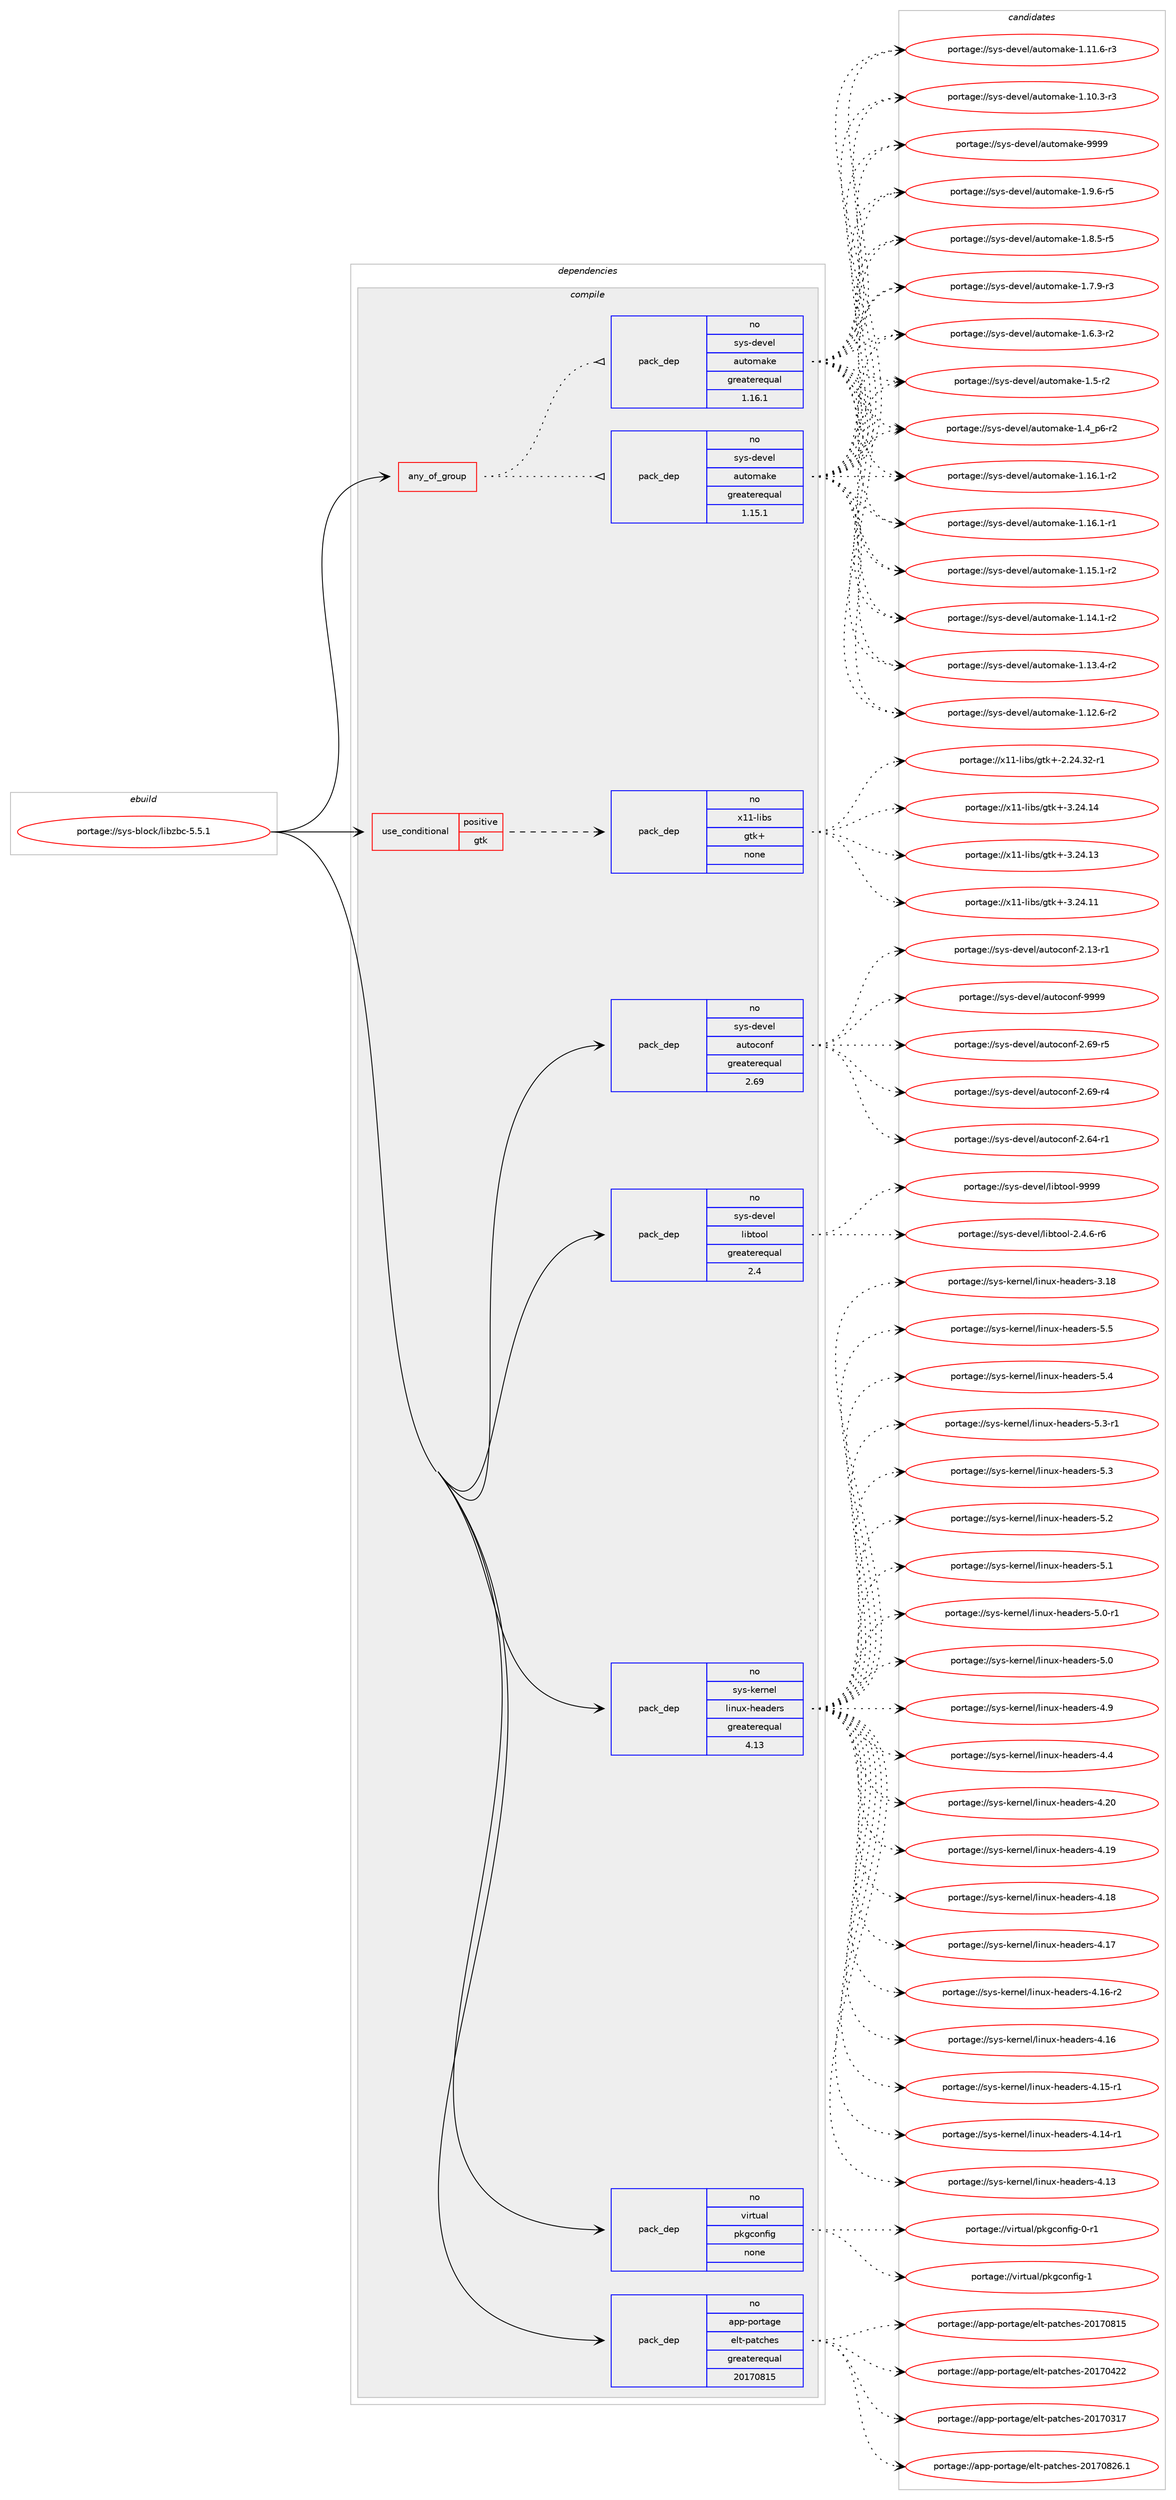 digraph prolog {

# *************
# Graph options
# *************

newrank=true;
concentrate=true;
compound=true;
graph [rankdir=LR,fontname=Helvetica,fontsize=10,ranksep=1.5];#, ranksep=2.5, nodesep=0.2];
edge  [arrowhead=vee];
node  [fontname=Helvetica,fontsize=10];

# **********
# The ebuild
# **********

subgraph cluster_leftcol {
color=gray;
rank=same;
label=<<i>ebuild</i>>;
id [label="portage://sys-block/libzbc-5.5.1", color=red, width=4, href="../sys-block/libzbc-5.5.1.svg"];
}

# ****************
# The dependencies
# ****************

subgraph cluster_midcol {
color=gray;
label=<<i>dependencies</i>>;
subgraph cluster_compile {
fillcolor="#eeeeee";
style=filled;
label=<<i>compile</i>>;
subgraph any819 {
dependency34137 [label=<<TABLE BORDER="0" CELLBORDER="1" CELLSPACING="0" CELLPADDING="4"><TR><TD CELLPADDING="10">any_of_group</TD></TR></TABLE>>, shape=none, color=red];subgraph pack26683 {
dependency34138 [label=<<TABLE BORDER="0" CELLBORDER="1" CELLSPACING="0" CELLPADDING="4" WIDTH="220"><TR><TD ROWSPAN="6" CELLPADDING="30">pack_dep</TD></TR><TR><TD WIDTH="110">no</TD></TR><TR><TD>sys-devel</TD></TR><TR><TD>automake</TD></TR><TR><TD>greaterequal</TD></TR><TR><TD>1.16.1</TD></TR></TABLE>>, shape=none, color=blue];
}
dependency34137:e -> dependency34138:w [weight=20,style="dotted",arrowhead="oinv"];
subgraph pack26684 {
dependency34139 [label=<<TABLE BORDER="0" CELLBORDER="1" CELLSPACING="0" CELLPADDING="4" WIDTH="220"><TR><TD ROWSPAN="6" CELLPADDING="30">pack_dep</TD></TR><TR><TD WIDTH="110">no</TD></TR><TR><TD>sys-devel</TD></TR><TR><TD>automake</TD></TR><TR><TD>greaterequal</TD></TR><TR><TD>1.15.1</TD></TR></TABLE>>, shape=none, color=blue];
}
dependency34137:e -> dependency34139:w [weight=20,style="dotted",arrowhead="oinv"];
}
id:e -> dependency34137:w [weight=20,style="solid",arrowhead="vee"];
subgraph cond6600 {
dependency34140 [label=<<TABLE BORDER="0" CELLBORDER="1" CELLSPACING="0" CELLPADDING="4"><TR><TD ROWSPAN="3" CELLPADDING="10">use_conditional</TD></TR><TR><TD>positive</TD></TR><TR><TD>gtk</TD></TR></TABLE>>, shape=none, color=red];
subgraph pack26685 {
dependency34141 [label=<<TABLE BORDER="0" CELLBORDER="1" CELLSPACING="0" CELLPADDING="4" WIDTH="220"><TR><TD ROWSPAN="6" CELLPADDING="30">pack_dep</TD></TR><TR><TD WIDTH="110">no</TD></TR><TR><TD>x11-libs</TD></TR><TR><TD>gtk+</TD></TR><TR><TD>none</TD></TR><TR><TD></TD></TR></TABLE>>, shape=none, color=blue];
}
dependency34140:e -> dependency34141:w [weight=20,style="dashed",arrowhead="vee"];
}
id:e -> dependency34140:w [weight=20,style="solid",arrowhead="vee"];
subgraph pack26686 {
dependency34142 [label=<<TABLE BORDER="0" CELLBORDER="1" CELLSPACING="0" CELLPADDING="4" WIDTH="220"><TR><TD ROWSPAN="6" CELLPADDING="30">pack_dep</TD></TR><TR><TD WIDTH="110">no</TD></TR><TR><TD>app-portage</TD></TR><TR><TD>elt-patches</TD></TR><TR><TD>greaterequal</TD></TR><TR><TD>20170815</TD></TR></TABLE>>, shape=none, color=blue];
}
id:e -> dependency34142:w [weight=20,style="solid",arrowhead="vee"];
subgraph pack26687 {
dependency34143 [label=<<TABLE BORDER="0" CELLBORDER="1" CELLSPACING="0" CELLPADDING="4" WIDTH="220"><TR><TD ROWSPAN="6" CELLPADDING="30">pack_dep</TD></TR><TR><TD WIDTH="110">no</TD></TR><TR><TD>sys-devel</TD></TR><TR><TD>autoconf</TD></TR><TR><TD>greaterequal</TD></TR><TR><TD>2.69</TD></TR></TABLE>>, shape=none, color=blue];
}
id:e -> dependency34143:w [weight=20,style="solid",arrowhead="vee"];
subgraph pack26688 {
dependency34144 [label=<<TABLE BORDER="0" CELLBORDER="1" CELLSPACING="0" CELLPADDING="4" WIDTH="220"><TR><TD ROWSPAN="6" CELLPADDING="30">pack_dep</TD></TR><TR><TD WIDTH="110">no</TD></TR><TR><TD>sys-devel</TD></TR><TR><TD>libtool</TD></TR><TR><TD>greaterequal</TD></TR><TR><TD>2.4</TD></TR></TABLE>>, shape=none, color=blue];
}
id:e -> dependency34144:w [weight=20,style="solid",arrowhead="vee"];
subgraph pack26689 {
dependency34145 [label=<<TABLE BORDER="0" CELLBORDER="1" CELLSPACING="0" CELLPADDING="4" WIDTH="220"><TR><TD ROWSPAN="6" CELLPADDING="30">pack_dep</TD></TR><TR><TD WIDTH="110">no</TD></TR><TR><TD>sys-kernel</TD></TR><TR><TD>linux-headers</TD></TR><TR><TD>greaterequal</TD></TR><TR><TD>4.13</TD></TR></TABLE>>, shape=none, color=blue];
}
id:e -> dependency34145:w [weight=20,style="solid",arrowhead="vee"];
subgraph pack26690 {
dependency34146 [label=<<TABLE BORDER="0" CELLBORDER="1" CELLSPACING="0" CELLPADDING="4" WIDTH="220"><TR><TD ROWSPAN="6" CELLPADDING="30">pack_dep</TD></TR><TR><TD WIDTH="110">no</TD></TR><TR><TD>virtual</TD></TR><TR><TD>pkgconfig</TD></TR><TR><TD>none</TD></TR><TR><TD></TD></TR></TABLE>>, shape=none, color=blue];
}
id:e -> dependency34146:w [weight=20,style="solid",arrowhead="vee"];
}
subgraph cluster_compileandrun {
fillcolor="#eeeeee";
style=filled;
label=<<i>compile and run</i>>;
}
subgraph cluster_run {
fillcolor="#eeeeee";
style=filled;
label=<<i>run</i>>;
}
}

# **************
# The candidates
# **************

subgraph cluster_choices {
rank=same;
color=gray;
label=<<i>candidates</i>>;

subgraph choice26683 {
color=black;
nodesep=1;
choice115121115451001011181011084797117116111109971071014557575757 [label="portage://sys-devel/automake-9999", color=red, width=4,href="../sys-devel/automake-9999.svg"];
choice115121115451001011181011084797117116111109971071014549465746544511453 [label="portage://sys-devel/automake-1.9.6-r5", color=red, width=4,href="../sys-devel/automake-1.9.6-r5.svg"];
choice115121115451001011181011084797117116111109971071014549465646534511453 [label="portage://sys-devel/automake-1.8.5-r5", color=red, width=4,href="../sys-devel/automake-1.8.5-r5.svg"];
choice115121115451001011181011084797117116111109971071014549465546574511451 [label="portage://sys-devel/automake-1.7.9-r3", color=red, width=4,href="../sys-devel/automake-1.7.9-r3.svg"];
choice115121115451001011181011084797117116111109971071014549465446514511450 [label="portage://sys-devel/automake-1.6.3-r2", color=red, width=4,href="../sys-devel/automake-1.6.3-r2.svg"];
choice11512111545100101118101108479711711611110997107101454946534511450 [label="portage://sys-devel/automake-1.5-r2", color=red, width=4,href="../sys-devel/automake-1.5-r2.svg"];
choice115121115451001011181011084797117116111109971071014549465295112544511450 [label="portage://sys-devel/automake-1.4_p6-r2", color=red, width=4,href="../sys-devel/automake-1.4_p6-r2.svg"];
choice11512111545100101118101108479711711611110997107101454946495446494511450 [label="portage://sys-devel/automake-1.16.1-r2", color=red, width=4,href="../sys-devel/automake-1.16.1-r2.svg"];
choice11512111545100101118101108479711711611110997107101454946495446494511449 [label="portage://sys-devel/automake-1.16.1-r1", color=red, width=4,href="../sys-devel/automake-1.16.1-r1.svg"];
choice11512111545100101118101108479711711611110997107101454946495346494511450 [label="portage://sys-devel/automake-1.15.1-r2", color=red, width=4,href="../sys-devel/automake-1.15.1-r2.svg"];
choice11512111545100101118101108479711711611110997107101454946495246494511450 [label="portage://sys-devel/automake-1.14.1-r2", color=red, width=4,href="../sys-devel/automake-1.14.1-r2.svg"];
choice11512111545100101118101108479711711611110997107101454946495146524511450 [label="portage://sys-devel/automake-1.13.4-r2", color=red, width=4,href="../sys-devel/automake-1.13.4-r2.svg"];
choice11512111545100101118101108479711711611110997107101454946495046544511450 [label="portage://sys-devel/automake-1.12.6-r2", color=red, width=4,href="../sys-devel/automake-1.12.6-r2.svg"];
choice11512111545100101118101108479711711611110997107101454946494946544511451 [label="portage://sys-devel/automake-1.11.6-r3", color=red, width=4,href="../sys-devel/automake-1.11.6-r3.svg"];
choice11512111545100101118101108479711711611110997107101454946494846514511451 [label="portage://sys-devel/automake-1.10.3-r3", color=red, width=4,href="../sys-devel/automake-1.10.3-r3.svg"];
dependency34138:e -> choice115121115451001011181011084797117116111109971071014557575757:w [style=dotted,weight="100"];
dependency34138:e -> choice115121115451001011181011084797117116111109971071014549465746544511453:w [style=dotted,weight="100"];
dependency34138:e -> choice115121115451001011181011084797117116111109971071014549465646534511453:w [style=dotted,weight="100"];
dependency34138:e -> choice115121115451001011181011084797117116111109971071014549465546574511451:w [style=dotted,weight="100"];
dependency34138:e -> choice115121115451001011181011084797117116111109971071014549465446514511450:w [style=dotted,weight="100"];
dependency34138:e -> choice11512111545100101118101108479711711611110997107101454946534511450:w [style=dotted,weight="100"];
dependency34138:e -> choice115121115451001011181011084797117116111109971071014549465295112544511450:w [style=dotted,weight="100"];
dependency34138:e -> choice11512111545100101118101108479711711611110997107101454946495446494511450:w [style=dotted,weight="100"];
dependency34138:e -> choice11512111545100101118101108479711711611110997107101454946495446494511449:w [style=dotted,weight="100"];
dependency34138:e -> choice11512111545100101118101108479711711611110997107101454946495346494511450:w [style=dotted,weight="100"];
dependency34138:e -> choice11512111545100101118101108479711711611110997107101454946495246494511450:w [style=dotted,weight="100"];
dependency34138:e -> choice11512111545100101118101108479711711611110997107101454946495146524511450:w [style=dotted,weight="100"];
dependency34138:e -> choice11512111545100101118101108479711711611110997107101454946495046544511450:w [style=dotted,weight="100"];
dependency34138:e -> choice11512111545100101118101108479711711611110997107101454946494946544511451:w [style=dotted,weight="100"];
dependency34138:e -> choice11512111545100101118101108479711711611110997107101454946494846514511451:w [style=dotted,weight="100"];
}
subgraph choice26684 {
color=black;
nodesep=1;
choice115121115451001011181011084797117116111109971071014557575757 [label="portage://sys-devel/automake-9999", color=red, width=4,href="../sys-devel/automake-9999.svg"];
choice115121115451001011181011084797117116111109971071014549465746544511453 [label="portage://sys-devel/automake-1.9.6-r5", color=red, width=4,href="../sys-devel/automake-1.9.6-r5.svg"];
choice115121115451001011181011084797117116111109971071014549465646534511453 [label="portage://sys-devel/automake-1.8.5-r5", color=red, width=4,href="../sys-devel/automake-1.8.5-r5.svg"];
choice115121115451001011181011084797117116111109971071014549465546574511451 [label="portage://sys-devel/automake-1.7.9-r3", color=red, width=4,href="../sys-devel/automake-1.7.9-r3.svg"];
choice115121115451001011181011084797117116111109971071014549465446514511450 [label="portage://sys-devel/automake-1.6.3-r2", color=red, width=4,href="../sys-devel/automake-1.6.3-r2.svg"];
choice11512111545100101118101108479711711611110997107101454946534511450 [label="portage://sys-devel/automake-1.5-r2", color=red, width=4,href="../sys-devel/automake-1.5-r2.svg"];
choice115121115451001011181011084797117116111109971071014549465295112544511450 [label="portage://sys-devel/automake-1.4_p6-r2", color=red, width=4,href="../sys-devel/automake-1.4_p6-r2.svg"];
choice11512111545100101118101108479711711611110997107101454946495446494511450 [label="portage://sys-devel/automake-1.16.1-r2", color=red, width=4,href="../sys-devel/automake-1.16.1-r2.svg"];
choice11512111545100101118101108479711711611110997107101454946495446494511449 [label="portage://sys-devel/automake-1.16.1-r1", color=red, width=4,href="../sys-devel/automake-1.16.1-r1.svg"];
choice11512111545100101118101108479711711611110997107101454946495346494511450 [label="portage://sys-devel/automake-1.15.1-r2", color=red, width=4,href="../sys-devel/automake-1.15.1-r2.svg"];
choice11512111545100101118101108479711711611110997107101454946495246494511450 [label="portage://sys-devel/automake-1.14.1-r2", color=red, width=4,href="../sys-devel/automake-1.14.1-r2.svg"];
choice11512111545100101118101108479711711611110997107101454946495146524511450 [label="portage://sys-devel/automake-1.13.4-r2", color=red, width=4,href="../sys-devel/automake-1.13.4-r2.svg"];
choice11512111545100101118101108479711711611110997107101454946495046544511450 [label="portage://sys-devel/automake-1.12.6-r2", color=red, width=4,href="../sys-devel/automake-1.12.6-r2.svg"];
choice11512111545100101118101108479711711611110997107101454946494946544511451 [label="portage://sys-devel/automake-1.11.6-r3", color=red, width=4,href="../sys-devel/automake-1.11.6-r3.svg"];
choice11512111545100101118101108479711711611110997107101454946494846514511451 [label="portage://sys-devel/automake-1.10.3-r3", color=red, width=4,href="../sys-devel/automake-1.10.3-r3.svg"];
dependency34139:e -> choice115121115451001011181011084797117116111109971071014557575757:w [style=dotted,weight="100"];
dependency34139:e -> choice115121115451001011181011084797117116111109971071014549465746544511453:w [style=dotted,weight="100"];
dependency34139:e -> choice115121115451001011181011084797117116111109971071014549465646534511453:w [style=dotted,weight="100"];
dependency34139:e -> choice115121115451001011181011084797117116111109971071014549465546574511451:w [style=dotted,weight="100"];
dependency34139:e -> choice115121115451001011181011084797117116111109971071014549465446514511450:w [style=dotted,weight="100"];
dependency34139:e -> choice11512111545100101118101108479711711611110997107101454946534511450:w [style=dotted,weight="100"];
dependency34139:e -> choice115121115451001011181011084797117116111109971071014549465295112544511450:w [style=dotted,weight="100"];
dependency34139:e -> choice11512111545100101118101108479711711611110997107101454946495446494511450:w [style=dotted,weight="100"];
dependency34139:e -> choice11512111545100101118101108479711711611110997107101454946495446494511449:w [style=dotted,weight="100"];
dependency34139:e -> choice11512111545100101118101108479711711611110997107101454946495346494511450:w [style=dotted,weight="100"];
dependency34139:e -> choice11512111545100101118101108479711711611110997107101454946495246494511450:w [style=dotted,weight="100"];
dependency34139:e -> choice11512111545100101118101108479711711611110997107101454946495146524511450:w [style=dotted,weight="100"];
dependency34139:e -> choice11512111545100101118101108479711711611110997107101454946495046544511450:w [style=dotted,weight="100"];
dependency34139:e -> choice11512111545100101118101108479711711611110997107101454946494946544511451:w [style=dotted,weight="100"];
dependency34139:e -> choice11512111545100101118101108479711711611110997107101454946494846514511451:w [style=dotted,weight="100"];
}
subgraph choice26685 {
color=black;
nodesep=1;
choice1204949451081059811547103116107434551465052464952 [label="portage://x11-libs/gtk+-3.24.14", color=red, width=4,href="../x11-libs/gtk+-3.24.14.svg"];
choice1204949451081059811547103116107434551465052464951 [label="portage://x11-libs/gtk+-3.24.13", color=red, width=4,href="../x11-libs/gtk+-3.24.13.svg"];
choice1204949451081059811547103116107434551465052464949 [label="portage://x11-libs/gtk+-3.24.11", color=red, width=4,href="../x11-libs/gtk+-3.24.11.svg"];
choice12049494510810598115471031161074345504650524651504511449 [label="portage://x11-libs/gtk+-2.24.32-r1", color=red, width=4,href="../x11-libs/gtk+-2.24.32-r1.svg"];
dependency34141:e -> choice1204949451081059811547103116107434551465052464952:w [style=dotted,weight="100"];
dependency34141:e -> choice1204949451081059811547103116107434551465052464951:w [style=dotted,weight="100"];
dependency34141:e -> choice1204949451081059811547103116107434551465052464949:w [style=dotted,weight="100"];
dependency34141:e -> choice12049494510810598115471031161074345504650524651504511449:w [style=dotted,weight="100"];
}
subgraph choice26686 {
color=black;
nodesep=1;
choice971121124511211111411697103101471011081164511297116991041011154550484955485650544649 [label="portage://app-portage/elt-patches-20170826.1", color=red, width=4,href="../app-portage/elt-patches-20170826.1.svg"];
choice97112112451121111141169710310147101108116451129711699104101115455048495548564953 [label="portage://app-portage/elt-patches-20170815", color=red, width=4,href="../app-portage/elt-patches-20170815.svg"];
choice97112112451121111141169710310147101108116451129711699104101115455048495548525050 [label="portage://app-portage/elt-patches-20170422", color=red, width=4,href="../app-portage/elt-patches-20170422.svg"];
choice97112112451121111141169710310147101108116451129711699104101115455048495548514955 [label="portage://app-portage/elt-patches-20170317", color=red, width=4,href="../app-portage/elt-patches-20170317.svg"];
dependency34142:e -> choice971121124511211111411697103101471011081164511297116991041011154550484955485650544649:w [style=dotted,weight="100"];
dependency34142:e -> choice97112112451121111141169710310147101108116451129711699104101115455048495548564953:w [style=dotted,weight="100"];
dependency34142:e -> choice97112112451121111141169710310147101108116451129711699104101115455048495548525050:w [style=dotted,weight="100"];
dependency34142:e -> choice97112112451121111141169710310147101108116451129711699104101115455048495548514955:w [style=dotted,weight="100"];
}
subgraph choice26687 {
color=black;
nodesep=1;
choice115121115451001011181011084797117116111991111101024557575757 [label="portage://sys-devel/autoconf-9999", color=red, width=4,href="../sys-devel/autoconf-9999.svg"];
choice1151211154510010111810110847971171161119911111010245504654574511453 [label="portage://sys-devel/autoconf-2.69-r5", color=red, width=4,href="../sys-devel/autoconf-2.69-r5.svg"];
choice1151211154510010111810110847971171161119911111010245504654574511452 [label="portage://sys-devel/autoconf-2.69-r4", color=red, width=4,href="../sys-devel/autoconf-2.69-r4.svg"];
choice1151211154510010111810110847971171161119911111010245504654524511449 [label="portage://sys-devel/autoconf-2.64-r1", color=red, width=4,href="../sys-devel/autoconf-2.64-r1.svg"];
choice1151211154510010111810110847971171161119911111010245504649514511449 [label="portage://sys-devel/autoconf-2.13-r1", color=red, width=4,href="../sys-devel/autoconf-2.13-r1.svg"];
dependency34143:e -> choice115121115451001011181011084797117116111991111101024557575757:w [style=dotted,weight="100"];
dependency34143:e -> choice1151211154510010111810110847971171161119911111010245504654574511453:w [style=dotted,weight="100"];
dependency34143:e -> choice1151211154510010111810110847971171161119911111010245504654574511452:w [style=dotted,weight="100"];
dependency34143:e -> choice1151211154510010111810110847971171161119911111010245504654524511449:w [style=dotted,weight="100"];
dependency34143:e -> choice1151211154510010111810110847971171161119911111010245504649514511449:w [style=dotted,weight="100"];
}
subgraph choice26688 {
color=black;
nodesep=1;
choice1151211154510010111810110847108105981161111111084557575757 [label="portage://sys-devel/libtool-9999", color=red, width=4,href="../sys-devel/libtool-9999.svg"];
choice1151211154510010111810110847108105981161111111084550465246544511454 [label="portage://sys-devel/libtool-2.4.6-r6", color=red, width=4,href="../sys-devel/libtool-2.4.6-r6.svg"];
dependency34144:e -> choice1151211154510010111810110847108105981161111111084557575757:w [style=dotted,weight="100"];
dependency34144:e -> choice1151211154510010111810110847108105981161111111084550465246544511454:w [style=dotted,weight="100"];
}
subgraph choice26689 {
color=black;
nodesep=1;
choice1151211154510710111411010110847108105110117120451041019710010111411545534653 [label="portage://sys-kernel/linux-headers-5.5", color=red, width=4,href="../sys-kernel/linux-headers-5.5.svg"];
choice1151211154510710111411010110847108105110117120451041019710010111411545534652 [label="portage://sys-kernel/linux-headers-5.4", color=red, width=4,href="../sys-kernel/linux-headers-5.4.svg"];
choice11512111545107101114110101108471081051101171204510410197100101114115455346514511449 [label="portage://sys-kernel/linux-headers-5.3-r1", color=red, width=4,href="../sys-kernel/linux-headers-5.3-r1.svg"];
choice1151211154510710111411010110847108105110117120451041019710010111411545534651 [label="portage://sys-kernel/linux-headers-5.3", color=red, width=4,href="../sys-kernel/linux-headers-5.3.svg"];
choice1151211154510710111411010110847108105110117120451041019710010111411545534650 [label="portage://sys-kernel/linux-headers-5.2", color=red, width=4,href="../sys-kernel/linux-headers-5.2.svg"];
choice1151211154510710111411010110847108105110117120451041019710010111411545534649 [label="portage://sys-kernel/linux-headers-5.1", color=red, width=4,href="../sys-kernel/linux-headers-5.1.svg"];
choice11512111545107101114110101108471081051101171204510410197100101114115455346484511449 [label="portage://sys-kernel/linux-headers-5.0-r1", color=red, width=4,href="../sys-kernel/linux-headers-5.0-r1.svg"];
choice1151211154510710111411010110847108105110117120451041019710010111411545534648 [label="portage://sys-kernel/linux-headers-5.0", color=red, width=4,href="../sys-kernel/linux-headers-5.0.svg"];
choice1151211154510710111411010110847108105110117120451041019710010111411545524657 [label="portage://sys-kernel/linux-headers-4.9", color=red, width=4,href="../sys-kernel/linux-headers-4.9.svg"];
choice1151211154510710111411010110847108105110117120451041019710010111411545524652 [label="portage://sys-kernel/linux-headers-4.4", color=red, width=4,href="../sys-kernel/linux-headers-4.4.svg"];
choice115121115451071011141101011084710810511011712045104101971001011141154552465048 [label="portage://sys-kernel/linux-headers-4.20", color=red, width=4,href="../sys-kernel/linux-headers-4.20.svg"];
choice115121115451071011141101011084710810511011712045104101971001011141154552464957 [label="portage://sys-kernel/linux-headers-4.19", color=red, width=4,href="../sys-kernel/linux-headers-4.19.svg"];
choice115121115451071011141101011084710810511011712045104101971001011141154552464956 [label="portage://sys-kernel/linux-headers-4.18", color=red, width=4,href="../sys-kernel/linux-headers-4.18.svg"];
choice115121115451071011141101011084710810511011712045104101971001011141154552464955 [label="portage://sys-kernel/linux-headers-4.17", color=red, width=4,href="../sys-kernel/linux-headers-4.17.svg"];
choice1151211154510710111411010110847108105110117120451041019710010111411545524649544511450 [label="portage://sys-kernel/linux-headers-4.16-r2", color=red, width=4,href="../sys-kernel/linux-headers-4.16-r2.svg"];
choice115121115451071011141101011084710810511011712045104101971001011141154552464954 [label="portage://sys-kernel/linux-headers-4.16", color=red, width=4,href="../sys-kernel/linux-headers-4.16.svg"];
choice1151211154510710111411010110847108105110117120451041019710010111411545524649534511449 [label="portage://sys-kernel/linux-headers-4.15-r1", color=red, width=4,href="../sys-kernel/linux-headers-4.15-r1.svg"];
choice1151211154510710111411010110847108105110117120451041019710010111411545524649524511449 [label="portage://sys-kernel/linux-headers-4.14-r1", color=red, width=4,href="../sys-kernel/linux-headers-4.14-r1.svg"];
choice115121115451071011141101011084710810511011712045104101971001011141154552464951 [label="portage://sys-kernel/linux-headers-4.13", color=red, width=4,href="../sys-kernel/linux-headers-4.13.svg"];
choice115121115451071011141101011084710810511011712045104101971001011141154551464956 [label="portage://sys-kernel/linux-headers-3.18", color=red, width=4,href="../sys-kernel/linux-headers-3.18.svg"];
dependency34145:e -> choice1151211154510710111411010110847108105110117120451041019710010111411545534653:w [style=dotted,weight="100"];
dependency34145:e -> choice1151211154510710111411010110847108105110117120451041019710010111411545534652:w [style=dotted,weight="100"];
dependency34145:e -> choice11512111545107101114110101108471081051101171204510410197100101114115455346514511449:w [style=dotted,weight="100"];
dependency34145:e -> choice1151211154510710111411010110847108105110117120451041019710010111411545534651:w [style=dotted,weight="100"];
dependency34145:e -> choice1151211154510710111411010110847108105110117120451041019710010111411545534650:w [style=dotted,weight="100"];
dependency34145:e -> choice1151211154510710111411010110847108105110117120451041019710010111411545534649:w [style=dotted,weight="100"];
dependency34145:e -> choice11512111545107101114110101108471081051101171204510410197100101114115455346484511449:w [style=dotted,weight="100"];
dependency34145:e -> choice1151211154510710111411010110847108105110117120451041019710010111411545534648:w [style=dotted,weight="100"];
dependency34145:e -> choice1151211154510710111411010110847108105110117120451041019710010111411545524657:w [style=dotted,weight="100"];
dependency34145:e -> choice1151211154510710111411010110847108105110117120451041019710010111411545524652:w [style=dotted,weight="100"];
dependency34145:e -> choice115121115451071011141101011084710810511011712045104101971001011141154552465048:w [style=dotted,weight="100"];
dependency34145:e -> choice115121115451071011141101011084710810511011712045104101971001011141154552464957:w [style=dotted,weight="100"];
dependency34145:e -> choice115121115451071011141101011084710810511011712045104101971001011141154552464956:w [style=dotted,weight="100"];
dependency34145:e -> choice115121115451071011141101011084710810511011712045104101971001011141154552464955:w [style=dotted,weight="100"];
dependency34145:e -> choice1151211154510710111411010110847108105110117120451041019710010111411545524649544511450:w [style=dotted,weight="100"];
dependency34145:e -> choice115121115451071011141101011084710810511011712045104101971001011141154552464954:w [style=dotted,weight="100"];
dependency34145:e -> choice1151211154510710111411010110847108105110117120451041019710010111411545524649534511449:w [style=dotted,weight="100"];
dependency34145:e -> choice1151211154510710111411010110847108105110117120451041019710010111411545524649524511449:w [style=dotted,weight="100"];
dependency34145:e -> choice115121115451071011141101011084710810511011712045104101971001011141154552464951:w [style=dotted,weight="100"];
dependency34145:e -> choice115121115451071011141101011084710810511011712045104101971001011141154551464956:w [style=dotted,weight="100"];
}
subgraph choice26690 {
color=black;
nodesep=1;
choice1181051141161179710847112107103991111101021051034549 [label="portage://virtual/pkgconfig-1", color=red, width=4,href="../virtual/pkgconfig-1.svg"];
choice11810511411611797108471121071039911111010210510345484511449 [label="portage://virtual/pkgconfig-0-r1", color=red, width=4,href="../virtual/pkgconfig-0-r1.svg"];
dependency34146:e -> choice1181051141161179710847112107103991111101021051034549:w [style=dotted,weight="100"];
dependency34146:e -> choice11810511411611797108471121071039911111010210510345484511449:w [style=dotted,weight="100"];
}
}

}
